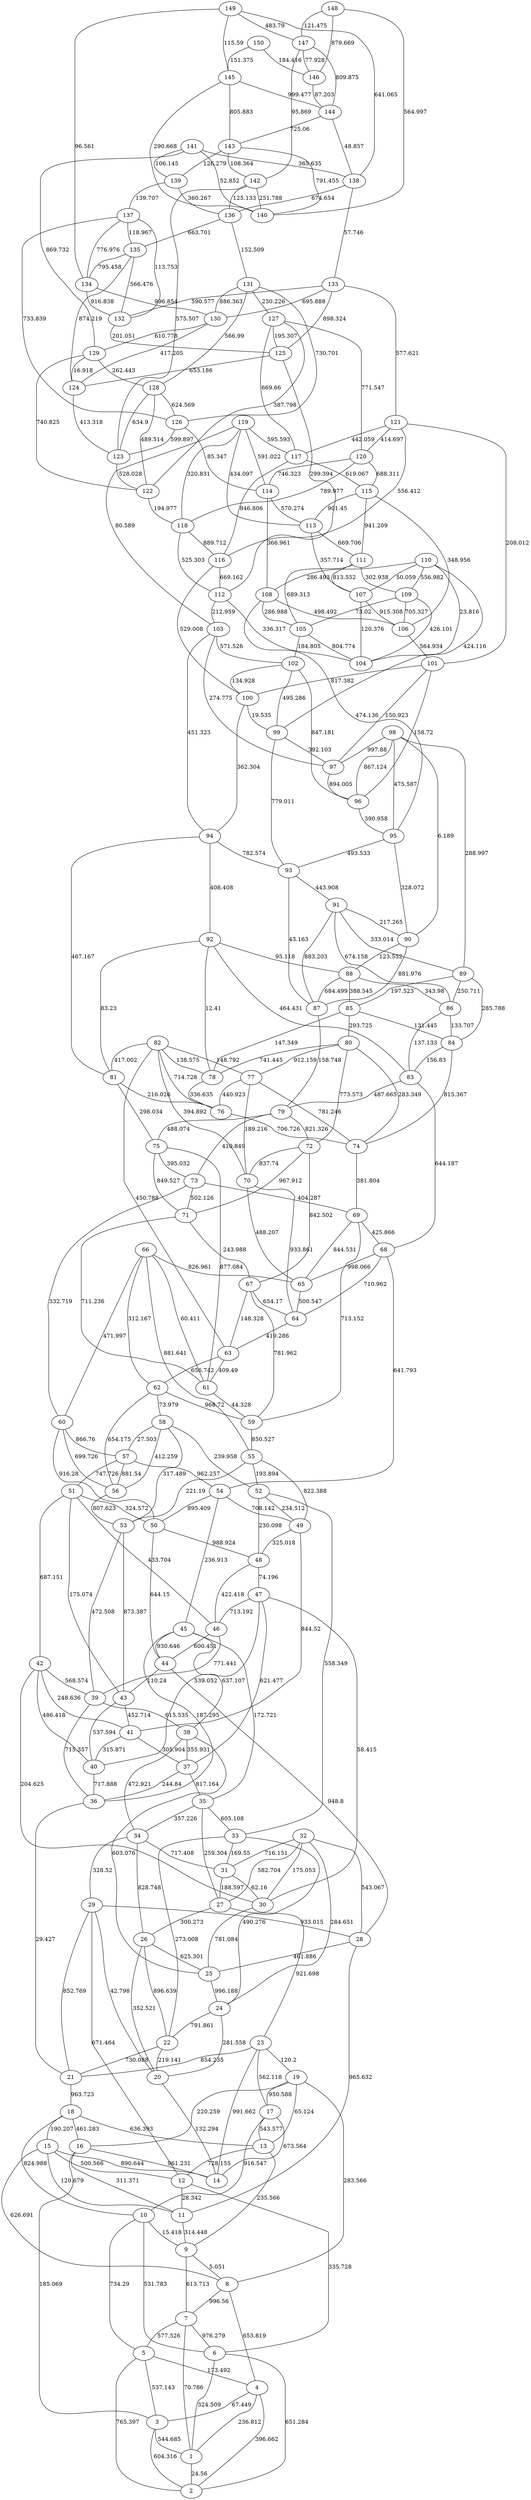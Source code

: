 graph x {
1 -- 2[label=24.56];
3 -- 1[label=544.685];
3 -- 2[label=604.316];
4 -- 1[label=236.812];
4 -- 2[label=396.662];
4 -- 3[label=67.449];
5 -- 2[label=765.397];
5 -- 3[label=537.143];
5 -- 4[label=173.492];
6 -- 1[label=324.509];
6 -- 2[label=651.284];
7 -- 1[label=70.786];
7 -- 5[label=577.526];
7 -- 6[label=976.279];
8 -- 4[label=653.819];
8 -- 7[label=996.56];
9 -- 7[label=613.713];
9 -- 8[label=5.051];
10 -- 5[label=734.29];
10 -- 6[label=531.783];
10 -- 9[label=15.418];
11 -- 9[label=314.448];
12 -- 6[label=335.728];
12 -- 11[label=28.342];
13 -- 9[label=235.566];
13 -- 12[label=728.155];
15 -- 8[label=626.691];
15 -- 11[label=120.679];
15 -- 12[label=500.566];
15 -- 14[label=890.644];
16 -- 3[label=185.069];
16 -- 11[label=311.371];
16 -- 14[label=961.231];
17 -- 10[label=916.547];
17 -- 13[label=543.577];
17 -- 14[label=673.564];
18 -- 10[label=824.988];
18 -- 13[label=636.393];
18 -- 15[label=190.207];
18 -- 16[label=461.283];
19 -- 8[label=283.566];
19 -- 13[label=65.124];
19 -- 16[label=220.259];
19 -- 17[label=950.588];
20 -- 14[label=132.294];
21 -- 18[label=963.723];
22 -- 20[label=219.141];
22 -- 21[label=730.088];
23 -- 14[label=991.662];
23 -- 17[label=562.118];
23 -- 19[label=120.2];
23 -- 21[label=854.235];
24 -- 20[label=281.558];
24 -- 22[label=791.861];
25 -- 24[label=996.188];
26 -- 20[label=352.521];
26 -- 22[label=896.639];
26 -- 25[label=625.301];
27 -- 23[label=921.698];
27 -- 26[label=300.273];
28 -- 11[label=965.632];
28 -- 25[label=461.886];
29 -- 12[label=671.464];
29 -- 20[label=42.798];
29 -- 21[label=852.769];
29 -- 28[label=933.015];
30 -- 25[label=781.084];
31 -- 27[label=188.597];
31 -- 30[label=62.16];
32 -- 24[label=284.651];
32 -- 27[label=582.704];
32 -- 28[label=543.067];
32 -- 30[label=175.053];
32 -- 31[label=716.151];
33 -- 22[label=273.008];
33 -- 24[label=490.276];
33 -- 31[label=169.55];
34 -- 26[label=828.748];
34 -- 29[label=328.52];
34 -- 31[label=717.408];
35 -- 27[label=259.304];
35 -- 33[label=605.108];
35 -- 34[label=357.226];
36 -- 21[label=29.427];
37 -- 35[label=817.164];
37 -- 36[label=244.84];
38 -- 25[label=603.076];
38 -- 34[label=472.921];
38 -- 37[label=355.931];
39 -- 36[label=715.357];
39 -- 38[label=615.535];
40 -- 36[label=717.888];
41 -- 37[label=305.904];
41 -- 40[label=315.871];
42 -- 30[label=204.625];
42 -- 39[label=568.574];
42 -- 40[label=486.418];
42 -- 41[label=248.636];
43 -- 40[label=537.594];
43 -- 41[label=452.714];
44 -- 28[label=948.8];
44 -- 43[label=110.24];
45 -- 35[label=172.721];
45 -- 36[label=187.295];
45 -- 38[label=637.107];
45 -- 44[label=930.646];
46 -- 39[label=771.441];
46 -- 44[label=600.451];
47 -- 30[label=58.415];
47 -- 37[label=621.477];
47 -- 40[label=539.052];
47 -- 46[label=713.192];
48 -- 46[label=422.418];
48 -- 47[label=74.196];
49 -- 41[label=844.52];
49 -- 48[label=325.018];
50 -- 44[label=644.15];
50 -- 48[label=988.924];
51 -- 42[label=687.151];
51 -- 43[label=175.074];
51 -- 46[label=433.704];
51 -- 50[label=324.572];
52 -- 33[label=558.349];
52 -- 48[label=230.098];
52 -- 49[label=234.512];
53 -- 39[label=472.508];
53 -- 43[label=873.387];
54 -- 45[label=236.913];
54 -- 49[label=708.142];
54 -- 50[label=895.409];
55 -- 49[label=822.388];
55 -- 52[label=193.894];
55 -- 53[label=221.19];
56 -- 53[label=807.623];
57 -- 51[label=747.726];
57 -- 54[label=962.257];
57 -- 56[label=881.54];
58 -- 52[label=239.958];
58 -- 53[label=317.489];
58 -- 56[label=412.259];
58 -- 57[label=27.503];
59 -- 55[label=850.527];
60 -- 50[label=916.28];
60 -- 56[label=699.726];
60 -- 57[label=866.76];
61 -- 59[label=44.328];
62 -- 56[label=654.175];
62 -- 58[label=73.979];
62 -- 59[label=968.72];
63 -- 61[label=409.49];
63 -- 62[label=656.742];
64 -- 63[label=419.286];
65 -- 64[label=500.547];
66 -- 55[label=881.641];
66 -- 60[label=471.997];
66 -- 61[label=60.411];
66 -- 62[label=312.167];
66 -- 65[label=826.961];
67 -- 59[label=781.962];
67 -- 63[label=148.328];
67 -- 64[label=654.17];
68 -- 54[label=641.793];
68 -- 64[label=710.962];
68 -- 65[label=998.066];
69 -- 59[label=713.152];
69 -- 65[label=844.531];
69 -- 68[label=425.866];
70 -- 64[label=933.861];
70 -- 65[label=488.207];
71 -- 61[label=711.236];
71 -- 67[label=243.988];
72 -- 67[label=842.502];
72 -- 70[label=837.74];
72 -- 71[label=967.912];
73 -- 60[label=332.719];
73 -- 69[label=404.287];
73 -- 71[label=502.126];
74 -- 69[label=381.804];
75 -- 61[label=877.084];
75 -- 71[label=849.527];
75 -- 73[label=395.032];
76 -- 74[label=706.726];
77 -- 70[label=189.216];
77 -- 74[label=781.246];
77 -- 76[label=440.923];
78 -- 76[label=336.635];
79 -- 72[label=821.326];
79 -- 73[label=410.849];
79 -- 75[label=488.074];
80 -- 72[label=773.573];
80 -- 74[label=283.349];
80 -- 77[label=912.159];
80 -- 78[label=741.445];
81 -- 75[label=298.034];
81 -- 76[label=216.026];
82 -- 63[label=450.788];
82 -- 70[label=394.892];
82 -- 76[label=714.728];
82 -- 77[label=148.792];
82 -- 78[label=138.575];
82 -- 81[label=417.002];
83 -- 68[label=644.187];
83 -- 79[label=487.665];
84 -- 74[label=815.367];
84 -- 83[label=156.83];
85 -- 78[label=147.349];
85 -- 80[label=293.725];
85 -- 84[label=131.445];
86 -- 83[label=137.133];
86 -- 84[label=133.707];
87 -- 79[label=158.748];
88 -- 85[label=388.545];
88 -- 86[label=343.98];
88 -- 87[label=684.499];
89 -- 84[label=285.788];
89 -- 85[label=197.523];
89 -- 86[label=250.711];
90 -- 87[label=881.976];
90 -- 88[label=123.552];
91 -- 86[label=674.158];
91 -- 87[label=883.203];
91 -- 89[label=333.014];
91 -- 90[label=217.265];
92 -- 78[label=12.41];
92 -- 81[label=83.23];
92 -- 83[label=464.431];
92 -- 88[label=95.118];
93 -- 87[label=43.163];
93 -- 91[label=443.908];
94 -- 81[label=467.167];
94 -- 92[label=408.408];
94 -- 93[label=782.574];
95 -- 90[label=328.072];
95 -- 93[label=493.533];
96 -- 95[label=390.958];
97 -- 96[label=894.005];
98 -- 89[label=288.997];
98 -- 90[label=6.189];
98 -- 95[label=475.587];
98 -- 96[label=867.124];
98 -- 97[label=997.88];
99 -- 93[label=779.011];
99 -- 97[label=392.103];
100 -- 94[label=362.304];
100 -- 99[label=19.535];
101 -- 96[label=158.72];
101 -- 97[label=150.923];
101 -- 100[label=817.382];
102 -- 96[label=847.181];
102 -- 99[label=495.286];
102 -- 100[label=134.928];
103 -- 94[label=451.323];
103 -- 97[label=274.775];
103 -- 102[label=571.526];
105 -- 102[label=184.805];
105 -- 104[label=804.774];
106 -- 101[label=564.934];
107 -- 104[label=120.376];
107 -- 106[label=915.308];
108 -- 95[label=474.136];
108 -- 105[label=286.988];
108 -- 106[label=498.492];
109 -- 104[label=426.101];
109 -- 105[label=73.02];
109 -- 106[label=705.327];
110 -- 99[label=424.116];
110 -- 104[label=23.816];
110 -- 107[label=50.059];
110 -- 108[label=286.493];
110 -- 109[label=556.982];
111 -- 105[label=689.313];
111 -- 107[label=813.552];
111 -- 109[label=302.938];
112 -- 103[label=212.959];
112 -- 104[label=336.317];
113 -- 107[label=357.714];
113 -- 111[label=669.706];
114 -- 108[label=366.961];
114 -- 113[label=570.274];
115 -- 106[label=348.956];
115 -- 111[label=941.209];
115 -- 113[label=901.45];
116 -- 100[label=529.008];
116 -- 112[label=669.162];
117 -- 115[label=619.067];
117 -- 116[label=846.806];
118 -- 112[label=525.303];
118 -- 116[label=889.712];
119 -- 103[label=80.589];
119 -- 113[label=434.097];
119 -- 114[label=591.022];
119 -- 117[label=595.593];
119 -- 118[label=320.831];
120 -- 114[label=746.323];
120 -- 115[label=688.311];
120 -- 118[label=789.977];
121 -- 101[label=208.012];
121 -- 116[label=556.412];
121 -- 117[label=442.059];
121 -- 120[label=414.697];
122 -- 118[label=194.977];
123 -- 122[label=528.028];
124 -- 123[label=413.318];
125 -- 112[label=299.394];
125 -- 124[label=653.186];
126 -- 114[label=85.347];
126 -- 123[label=599.897];
127 -- 117[label=669.66];
127 -- 120[label=771.547];
127 -- 122[label=387.798];
127 -- 125[label=195.307];
128 -- 122[label=489.514];
128 -- 123[label=634.9];
128 -- 126[label=624.569];
129 -- 122[label=740.825];
129 -- 124[label=16.918];
129 -- 128[label=262.443];
130 -- 124[label=417.205];
130 -- 129[label=610.778];
131 -- 126[label=730.701];
131 -- 127[label=230.226];
131 -- 128[label=566.99];
131 -- 130[label=886.363];
132 -- 125[label=201.051];
133 -- 121[label=577.621];
133 -- 125[label=898.324];
133 -- 130[label=695.888];
133 -- 132[label=590.577];
134 -- 130[label=996.854];
134 -- 132[label=916.838];
135 -- 124[label=874.219];
135 -- 132[label=566.476];
135 -- 134[label=795.458];
136 -- 131[label=152.509];
136 -- 135[label=663.701];
137 -- 126[label=733.839];
137 -- 132[label=113.753];
137 -- 134[label=776.976];
137 -- 135[label=118.967];
138 -- 133[label=57.746];
138 -- 136[label=674.654];
139 -- 136[label=360.267];
139 -- 137[label=139.707];
141 -- 129[label=869.732];
141 -- 138[label=365.635];
141 -- 139[label=106.145];
141 -- 140[label=52.852];
142 -- 123[label=575.507];
142 -- 136[label=125.133];
142 -- 140[label=251.788];
143 -- 139[label=126.279];
143 -- 140[label=791.455];
143 -- 142[label=108.364];
144 -- 138[label=48.857];
144 -- 143[label=725.06];
145 -- 140[label=290.668];
145 -- 143[label=805.883];
145 -- 144[label=999.477];
146 -- 144[label=87.203];
147 -- 142[label=95.869];
147 -- 144[label=809.875];
147 -- 146[label=77.928];
148 -- 140[label=564.997];
148 -- 146[label=879.669];
148 -- 147[label=121.475];
149 -- 134[label=96.561];
149 -- 138[label=641.065];
149 -- 145[label=115.59];
149 -- 147[label=483.79];
150 -- 145[label=151.375];
150 -- 146[label=184.416];
}